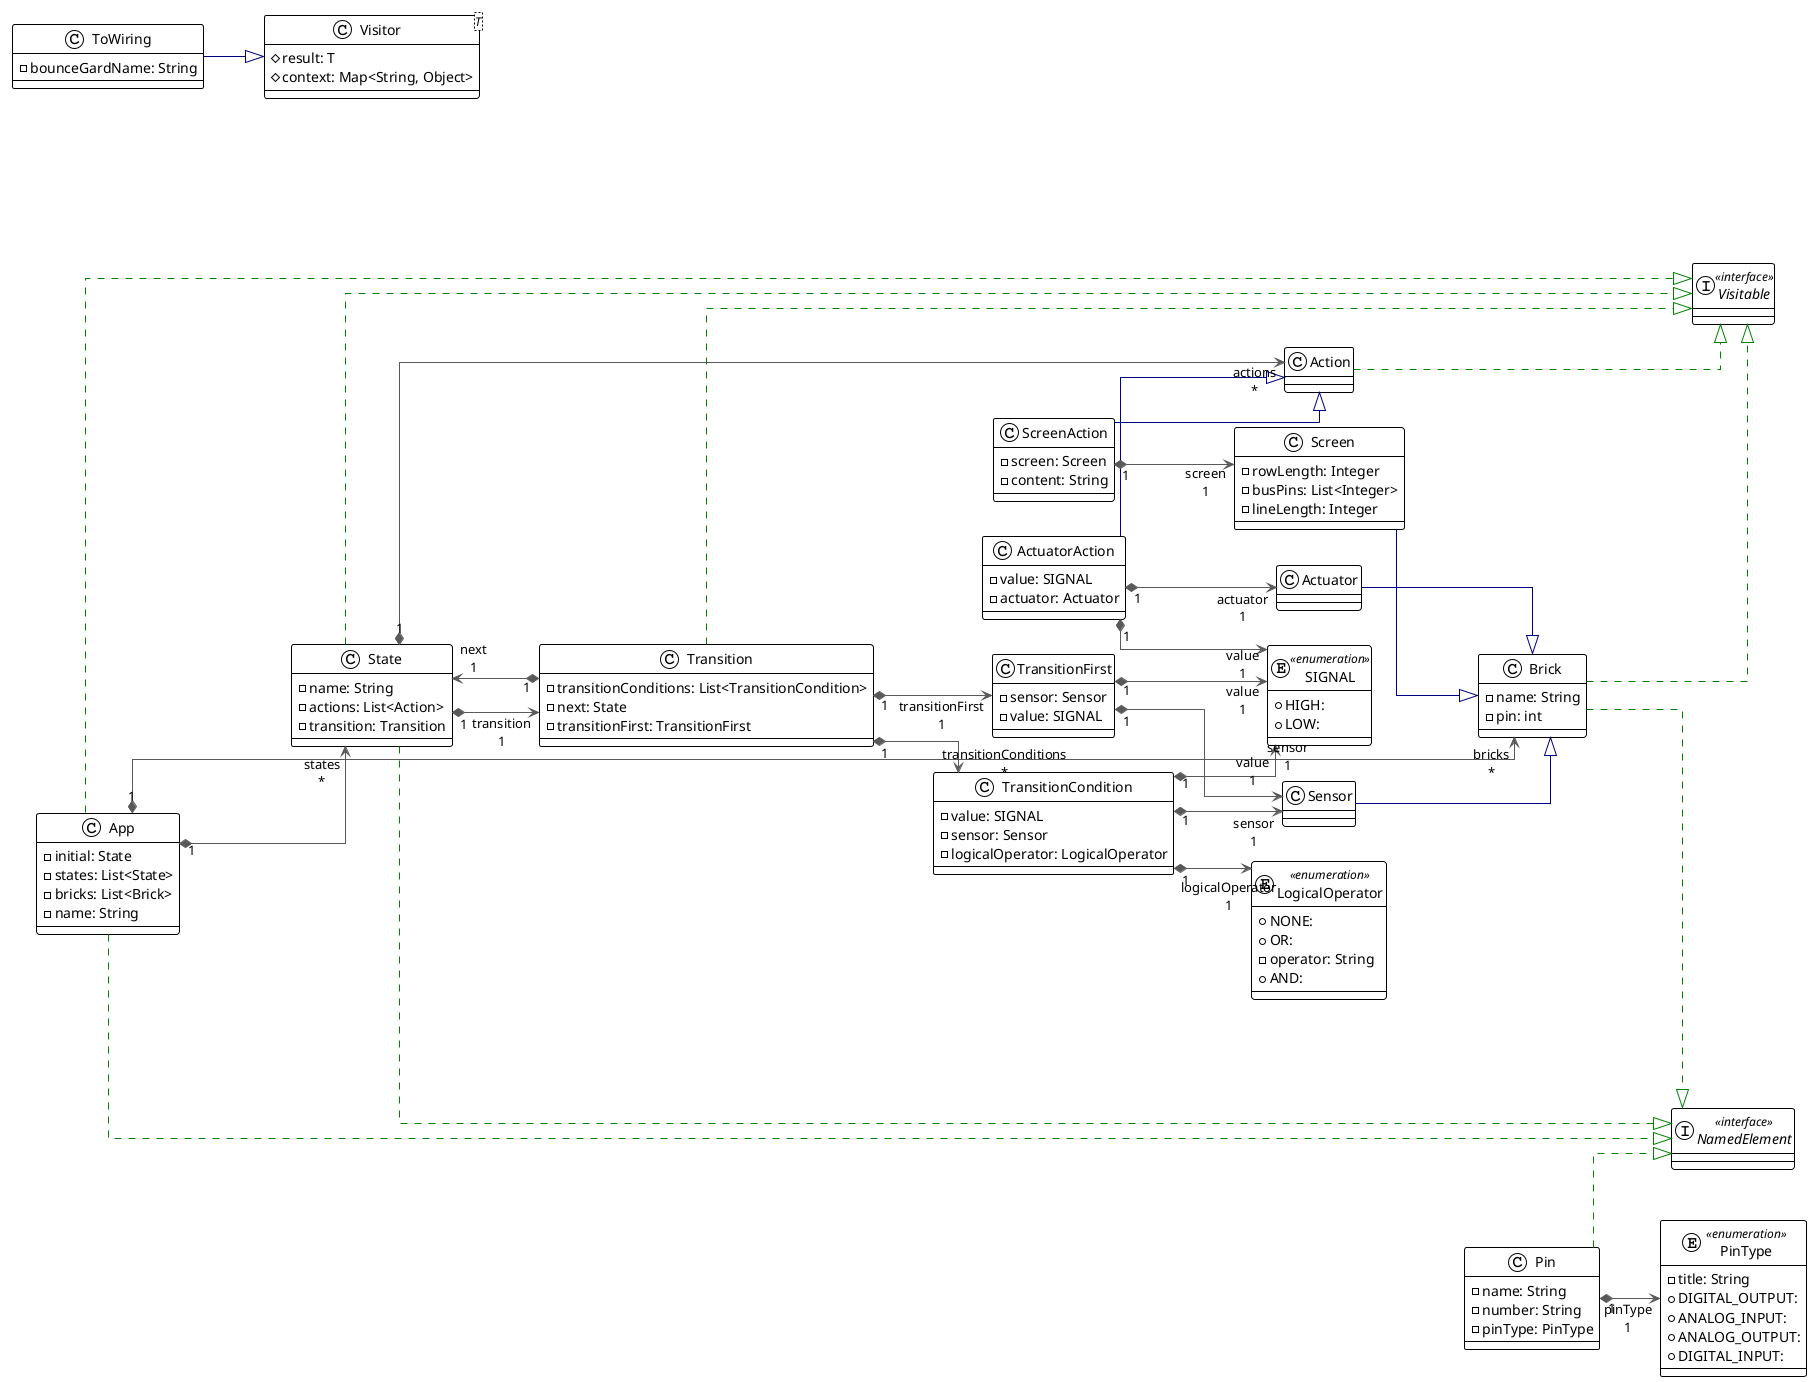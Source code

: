 @startuml

!theme plain
left to right direction
skinparam linetype ortho

class Action
class Actuator
class ActuatorAction {
  - value: SIGNAL
  - actuator: Actuator
}
class App {
  - initial: State
  - states: List<State>
  - bricks: List<Brick>
  - name: String
}
class Brick {
  - name: String
  - pin: int
}
enum LogicalOperator << enumeration >> {
  + NONE: 
  + OR: 
  - operator: String
  + AND: 
}
interface NamedElement << interface >>
class Pin {
  - name: String
  - number: String
  - pinType: PinType
}
enum PinType << enumeration >> {
  - title: String
  + DIGITAL_OUTPUT: 
  + ANALOG_INPUT: 
  + ANALOG_OUTPUT: 
  + DIGITAL_INPUT: 
}
enum SIGNAL << enumeration >> {
  + HIGH: 
  + LOW: 
}
class Screen {
  - rowLength: Integer
  - busPins: List<Integer>
  - lineLength: Integer
}
class ScreenAction {
  - screen: Screen
  - content: String
}
class Sensor
class State {
  - name: String
  - actions: List<Action>
  - transition: Transition
}
class ToWiring {
  - bounceGardName: String
}
class Transition {
  - transitionConditions: List<TransitionCondition>
  - next: State
  - transitionFirst: TransitionFirst
}
class TransitionCondition {
  - value: SIGNAL
  - sensor: Sensor
  - logicalOperator: LogicalOperator
}
class TransitionFirst {
  - sensor: Sensor
  - value: SIGNAL
}
interface Visitable << interface >>
class Visitor<T> {
  # result: T
  # context: Map<String, Object>
}

Action               -[#008200,dashed]-^  Visitable           
Actuator             -[#000082,plain]-^  Brick               
ActuatorAction       -[#000082,plain]-^  Action              
ActuatorAction      "1" *-[#595959,plain]-> "actuator\n1" Actuator            
ActuatorAction      "1" *-[#595959,plain]-> "value\n1" SIGNAL              
App                 "1" *-[#595959,plain]-> "bricks\n*" Brick               
App                  -[#008200,dashed]-^  NamedElement        
App                 "1" *-[#595959,plain]-> "states\n*" State               
App                  -[#008200,dashed]-^  Visitable           
Brick                -[#008200,dashed]-^  NamedElement        
Brick                -[#008200,dashed]-^  Visitable           
Pin                  -[#008200,dashed]-^  NamedElement        
Pin                 "1" *-[#595959,plain]-> "pinType\n1" PinType             
Screen               -[#000082,plain]-^  Brick               
ScreenAction         -[#000082,plain]-^  Action              
ScreenAction        "1" *-[#595959,plain]-> "screen\n1" Screen              
Sensor               -[#000082,plain]-^  Brick               
State               "1" *-[#595959,plain]-> "actions\n*" Action              
State                -[#008200,dashed]-^  NamedElement        
State               "1" *-[#595959,plain]-> "transition\n1" Transition          
State                -[#008200,dashed]-^  Visitable           
ToWiring             -[#000082,plain]-^  Visitor             
Transition          "1" *-[#595959,plain]-> "next\n1" State               
Transition          "1" *-[#595959,plain]-> "transitionConditions\n*" TransitionCondition 
Transition          "1" *-[#595959,plain]-> "transitionFirst\n1" TransitionFirst     
Transition           -[#008200,dashed]-^  Visitable           
TransitionCondition "1" *-[#595959,plain]-> "logicalOperator\n1" LogicalOperator     
TransitionCondition "1" *-[#595959,plain]-> "value\n1" SIGNAL              
TransitionCondition "1" *-[#595959,plain]-> "sensor\n1" Sensor              
TransitionFirst     "1" *-[#595959,plain]-> "value\n1" SIGNAL              
TransitionFirst     "1" *-[#595959,plain]-> "sensor\n1" Sensor              
@enduml
